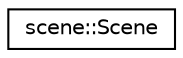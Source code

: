 digraph "Graphical Class Hierarchy"
{
 // LATEX_PDF_SIZE
  edge [fontname="Helvetica",fontsize="10",labelfontname="Helvetica",labelfontsize="10"];
  node [fontname="Helvetica",fontsize="10",shape=record];
  rankdir="LR";
  Node0 [label="scene::Scene",height=0.2,width=0.4,color="black", fillcolor="white", style="filled",URL="$classscene_1_1Scene.html",tooltip="Scene Tree class."];
}
